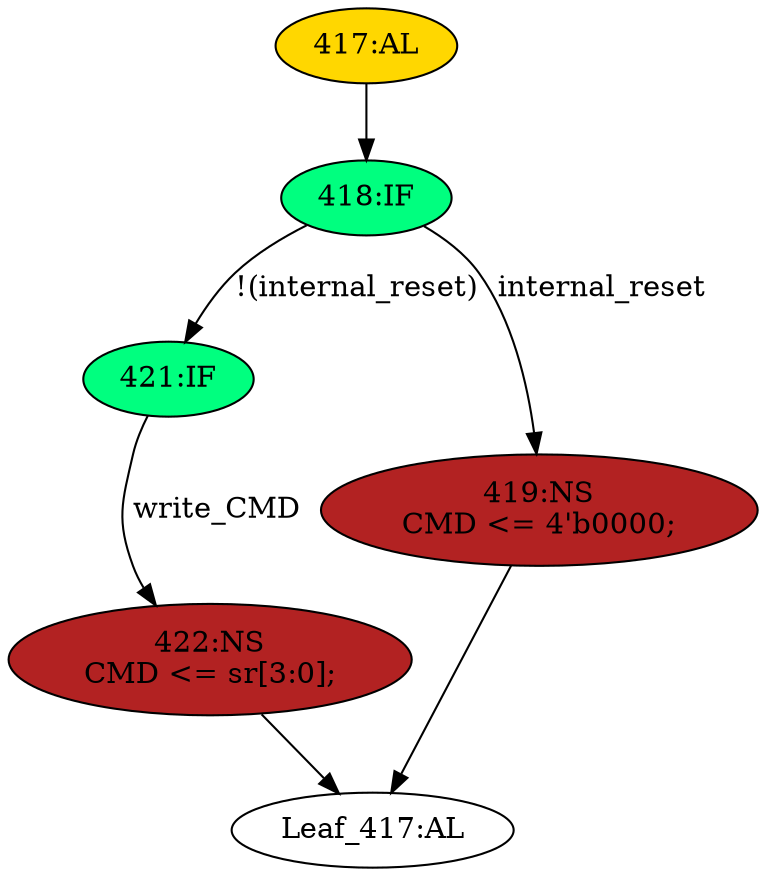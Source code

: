 strict digraph "" {
	node [label="\N"];
	"Leaf_417:AL"	 [def_var="['CMD']",
		label="Leaf_417:AL"];
	"418:IF"	 [ast="<pyverilog.vparser.ast.IfStatement object at 0x7f1e4d7e79d0>",
		fillcolor=springgreen,
		label="418:IF",
		statements="[]",
		style=filled,
		typ=IfStatement];
	"421:IF"	 [ast="<pyverilog.vparser.ast.IfStatement object at 0x7f1e4d7e7a10>",
		fillcolor=springgreen,
		label="421:IF",
		statements="[]",
		style=filled,
		typ=IfStatement];
	"418:IF" -> "421:IF"	 [cond="['internal_reset']",
		label="!(internal_reset)",
		lineno=418];
	"419:NS"	 [ast="<pyverilog.vparser.ast.NonblockingSubstitution object at 0x7f1e4d7dea10>",
		fillcolor=firebrick,
		label="419:NS
CMD <= 4'b0000;",
		statements="[<pyverilog.vparser.ast.NonblockingSubstitution object at 0x7f1e4d7dea10>]",
		style=filled,
		typ=NonblockingSubstitution];
	"418:IF" -> "419:NS"	 [cond="['internal_reset']",
		label=internal_reset,
		lineno=418];
	"417:AL"	 [ast="<pyverilog.vparser.ast.Always object at 0x7f1e4d7e7dd0>",
		clk_sens=False,
		fillcolor=gold,
		label="417:AL",
		sens="['cclk', 'internal_reset']",
		statements="[]",
		style=filled,
		typ=Always,
		use_var="['internal_reset', 'sr', 'write_CMD']"];
	"417:AL" -> "418:IF"	 [cond="[]",
		lineno=None];
	"422:NS"	 [ast="<pyverilog.vparser.ast.NonblockingSubstitution object at 0x7f1e4d7e7a50>",
		fillcolor=firebrick,
		label="422:NS
CMD <= sr[3:0];",
		statements="[<pyverilog.vparser.ast.NonblockingSubstitution object at 0x7f1e4d7e7a50>]",
		style=filled,
		typ=NonblockingSubstitution];
	"421:IF" -> "422:NS"	 [cond="['write_CMD']",
		label=write_CMD,
		lineno=421];
	"422:NS" -> "Leaf_417:AL"	 [cond="[]",
		lineno=None];
	"419:NS" -> "Leaf_417:AL"	 [cond="[]",
		lineno=None];
}
